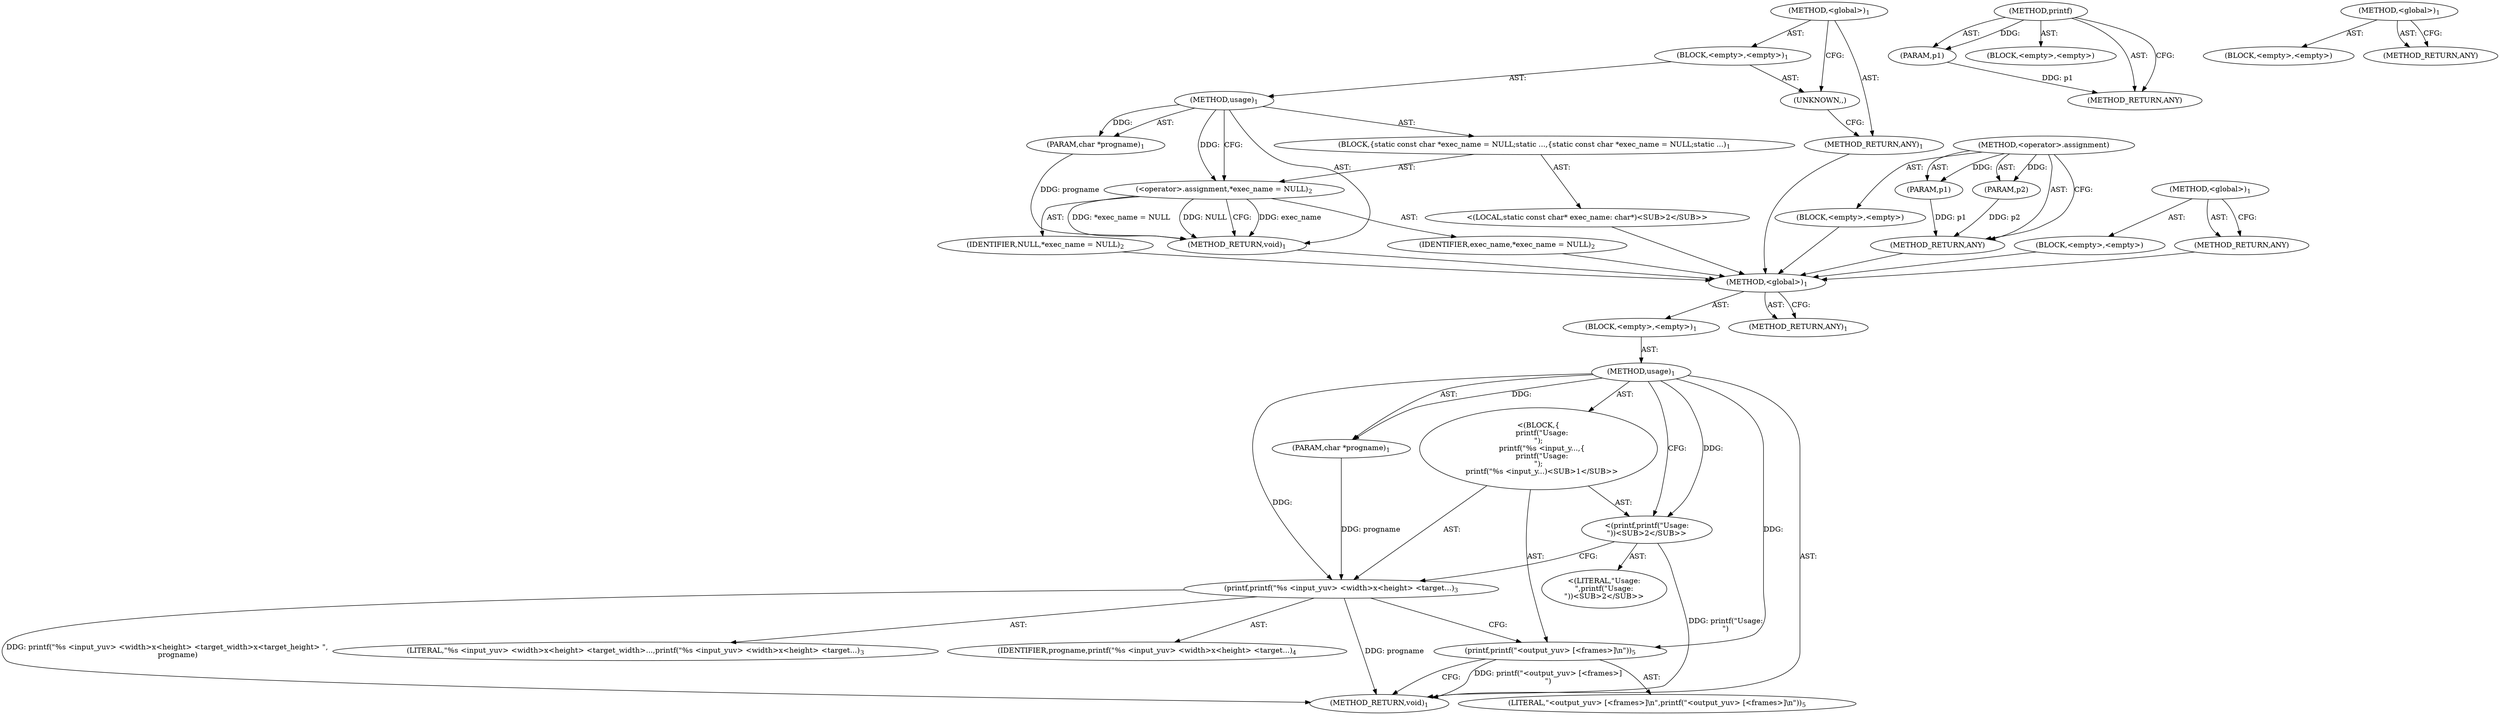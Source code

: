 digraph "&lt;global&gt;" {
vulnerable_6 [label=<(METHOD,&lt;global&gt;)<SUB>1</SUB>>];
vulnerable_7 [label=<(BLOCK,&lt;empty&gt;,&lt;empty&gt;)<SUB>1</SUB>>];
vulnerable_8 [label=<(METHOD,usage)<SUB>1</SUB>>];
vulnerable_9 [label=<(PARAM,char *progname)<SUB>1</SUB>>];
vulnerable_10 [label="<(BLOCK,{
   printf(&quot;Usage:\n&quot;);
   printf(&quot;%s &lt;input_y...,{
   printf(&quot;Usage:\n&quot;);
   printf(&quot;%s &lt;input_y...)<SUB>1</SUB>>"];
vulnerable_11 [label="<(printf,printf(&quot;Usage:\n&quot;))<SUB>2</SUB>>"];
vulnerable_12 [label="<(LITERAL,&quot;Usage:\n&quot;,printf(&quot;Usage:\n&quot;))<SUB>2</SUB>>"];
vulnerable_13 [label=<(printf,printf(&quot;%s &lt;input_yuv&gt; &lt;width&gt;x&lt;height&gt; &lt;target...)<SUB>3</SUB>>];
vulnerable_14 [label=<(LITERAL,&quot;%s &lt;input_yuv&gt; &lt;width&gt;x&lt;height&gt; &lt;target_width&gt;...,printf(&quot;%s &lt;input_yuv&gt; &lt;width&gt;x&lt;height&gt; &lt;target...)<SUB>3</SUB>>];
vulnerable_15 [label=<(IDENTIFIER,progname,printf(&quot;%s &lt;input_yuv&gt; &lt;width&gt;x&lt;height&gt; &lt;target...)<SUB>4</SUB>>];
vulnerable_16 [label=<(printf,printf(&quot;&lt;output_yuv&gt; [&lt;frames&gt;]\n&quot;))<SUB>5</SUB>>];
vulnerable_17 [label=<(LITERAL,&quot;&lt;output_yuv&gt; [&lt;frames&gt;]\n&quot;,printf(&quot;&lt;output_yuv&gt; [&lt;frames&gt;]\n&quot;))<SUB>5</SUB>>];
vulnerable_18 [label=<(METHOD_RETURN,void)<SUB>1</SUB>>];
vulnerable_20 [label=<(METHOD_RETURN,ANY)<SUB>1</SUB>>];
vulnerable_41 [label=<(METHOD,printf)>];
vulnerable_42 [label=<(PARAM,p1)>];
vulnerable_43 [label=<(BLOCK,&lt;empty&gt;,&lt;empty&gt;)>];
vulnerable_44 [label=<(METHOD_RETURN,ANY)>];
vulnerable_35 [label=<(METHOD,&lt;global&gt;)<SUB>1</SUB>>];
vulnerable_36 [label=<(BLOCK,&lt;empty&gt;,&lt;empty&gt;)>];
vulnerable_37 [label=<(METHOD_RETURN,ANY)>];
fixed_6 [label=<(METHOD,&lt;global&gt;)<SUB>1</SUB>>];
fixed_7 [label=<(BLOCK,&lt;empty&gt;,&lt;empty&gt;)<SUB>1</SUB>>];
fixed_8 [label=<(METHOD,usage)<SUB>1</SUB>>];
fixed_9 [label=<(PARAM,char *progname)<SUB>1</SUB>>];
fixed_10 [label=<(BLOCK,{
static const char *exec_name = NULL;

static ...,{
static const char *exec_name = NULL;

static ...)<SUB>1</SUB>>];
fixed_11 [label="<(LOCAL,static const char* exec_name: char*)<SUB>2</SUB>>"];
fixed_12 [label=<(&lt;operator&gt;.assignment,*exec_name = NULL)<SUB>2</SUB>>];
fixed_13 [label=<(IDENTIFIER,exec_name,*exec_name = NULL)<SUB>2</SUB>>];
fixed_14 [label=<(IDENTIFIER,NULL,*exec_name = NULL)<SUB>2</SUB>>];
fixed_15 [label=<(METHOD_RETURN,void)<SUB>1</SUB>>];
fixed_17 [label=<(UNKNOWN,,)>];
fixed_18 [label=<(METHOD_RETURN,ANY)<SUB>1</SUB>>];
fixed_33 [label=<(METHOD,&lt;operator&gt;.assignment)>];
fixed_34 [label=<(PARAM,p1)>];
fixed_35 [label=<(PARAM,p2)>];
fixed_36 [label=<(BLOCK,&lt;empty&gt;,&lt;empty&gt;)>];
fixed_37 [label=<(METHOD_RETURN,ANY)>];
fixed_27 [label=<(METHOD,&lt;global&gt;)<SUB>1</SUB>>];
fixed_28 [label=<(BLOCK,&lt;empty&gt;,&lt;empty&gt;)>];
fixed_29 [label=<(METHOD_RETURN,ANY)>];
vulnerable_6 -> vulnerable_7  [key=0, label="AST: "];
vulnerable_6 -> vulnerable_20  [key=0, label="AST: "];
vulnerable_6 -> vulnerable_20  [key=1, label="CFG: "];
vulnerable_7 -> vulnerable_8  [key=0, label="AST: "];
vulnerable_8 -> vulnerable_9  [key=0, label="AST: "];
vulnerable_8 -> vulnerable_9  [key=1, label="DDG: "];
vulnerable_8 -> vulnerable_10  [key=0, label="AST: "];
vulnerable_8 -> vulnerable_18  [key=0, label="AST: "];
vulnerable_8 -> vulnerable_11  [key=0, label="CFG: "];
vulnerable_8 -> vulnerable_11  [key=1, label="DDG: "];
vulnerable_8 -> vulnerable_13  [key=0, label="DDG: "];
vulnerable_8 -> vulnerable_16  [key=0, label="DDG: "];
vulnerable_9 -> vulnerable_13  [key=0, label="DDG: progname"];
vulnerable_10 -> vulnerable_11  [key=0, label="AST: "];
vulnerable_10 -> vulnerable_13  [key=0, label="AST: "];
vulnerable_10 -> vulnerable_16  [key=0, label="AST: "];
vulnerable_11 -> vulnerable_12  [key=0, label="AST: "];
vulnerable_11 -> vulnerable_13  [key=0, label="CFG: "];
vulnerable_11 -> vulnerable_18  [key=0, label="DDG: printf(&quot;Usage:\n&quot;)"];
vulnerable_13 -> vulnerable_14  [key=0, label="AST: "];
vulnerable_13 -> vulnerable_15  [key=0, label="AST: "];
vulnerable_13 -> vulnerable_16  [key=0, label="CFG: "];
vulnerable_13 -> vulnerable_18  [key=0, label="DDG: progname"];
vulnerable_13 -> vulnerable_18  [key=1, label="DDG: printf(&quot;%s &lt;input_yuv&gt; &lt;width&gt;x&lt;height&gt; &lt;target_width&gt;x&lt;target_height&gt; &quot;,
         progname)"];
vulnerable_16 -> vulnerable_17  [key=0, label="AST: "];
vulnerable_16 -> vulnerable_18  [key=0, label="CFG: "];
vulnerable_16 -> vulnerable_18  [key=1, label="DDG: printf(&quot;&lt;output_yuv&gt; [&lt;frames&gt;]\n&quot;)"];
vulnerable_41 -> vulnerable_42  [key=0, label="AST: "];
vulnerable_41 -> vulnerable_42  [key=1, label="DDG: "];
vulnerable_41 -> vulnerable_43  [key=0, label="AST: "];
vulnerable_41 -> vulnerable_44  [key=0, label="AST: "];
vulnerable_41 -> vulnerable_44  [key=1, label="CFG: "];
vulnerable_42 -> vulnerable_44  [key=0, label="DDG: p1"];
vulnerable_35 -> vulnerable_36  [key=0, label="AST: "];
vulnerable_35 -> vulnerable_37  [key=0, label="AST: "];
vulnerable_35 -> vulnerable_37  [key=1, label="CFG: "];
fixed_6 -> fixed_7  [key=0, label="AST: "];
fixed_6 -> fixed_18  [key=0, label="AST: "];
fixed_6 -> fixed_17  [key=0, label="CFG: "];
fixed_7 -> fixed_8  [key=0, label="AST: "];
fixed_7 -> fixed_17  [key=0, label="AST: "];
fixed_8 -> fixed_9  [key=0, label="AST: "];
fixed_8 -> fixed_9  [key=1, label="DDG: "];
fixed_8 -> fixed_10  [key=0, label="AST: "];
fixed_8 -> fixed_15  [key=0, label="AST: "];
fixed_8 -> fixed_12  [key=0, label="CFG: "];
fixed_8 -> fixed_12  [key=1, label="DDG: "];
fixed_9 -> fixed_15  [key=0, label="DDG: progname"];
fixed_10 -> fixed_11  [key=0, label="AST: "];
fixed_10 -> fixed_12  [key=0, label="AST: "];
fixed_11 -> vulnerable_6  [key=0];
fixed_12 -> fixed_13  [key=0, label="AST: "];
fixed_12 -> fixed_14  [key=0, label="AST: "];
fixed_12 -> fixed_15  [key=0, label="CFG: "];
fixed_12 -> fixed_15  [key=1, label="DDG: exec_name"];
fixed_12 -> fixed_15  [key=2, label="DDG: *exec_name = NULL"];
fixed_12 -> fixed_15  [key=3, label="DDG: NULL"];
fixed_13 -> vulnerable_6  [key=0];
fixed_14 -> vulnerable_6  [key=0];
fixed_15 -> vulnerable_6  [key=0];
fixed_17 -> fixed_18  [key=0, label="CFG: "];
fixed_18 -> vulnerable_6  [key=0];
fixed_33 -> fixed_34  [key=0, label="AST: "];
fixed_33 -> fixed_34  [key=1, label="DDG: "];
fixed_33 -> fixed_36  [key=0, label="AST: "];
fixed_33 -> fixed_35  [key=0, label="AST: "];
fixed_33 -> fixed_35  [key=1, label="DDG: "];
fixed_33 -> fixed_37  [key=0, label="AST: "];
fixed_33 -> fixed_37  [key=1, label="CFG: "];
fixed_34 -> fixed_37  [key=0, label="DDG: p1"];
fixed_35 -> fixed_37  [key=0, label="DDG: p2"];
fixed_36 -> vulnerable_6  [key=0];
fixed_37 -> vulnerable_6  [key=0];
fixed_27 -> fixed_28  [key=0, label="AST: "];
fixed_27 -> fixed_29  [key=0, label="AST: "];
fixed_27 -> fixed_29  [key=1, label="CFG: "];
fixed_28 -> vulnerable_6  [key=0];
fixed_29 -> vulnerable_6  [key=0];
}
